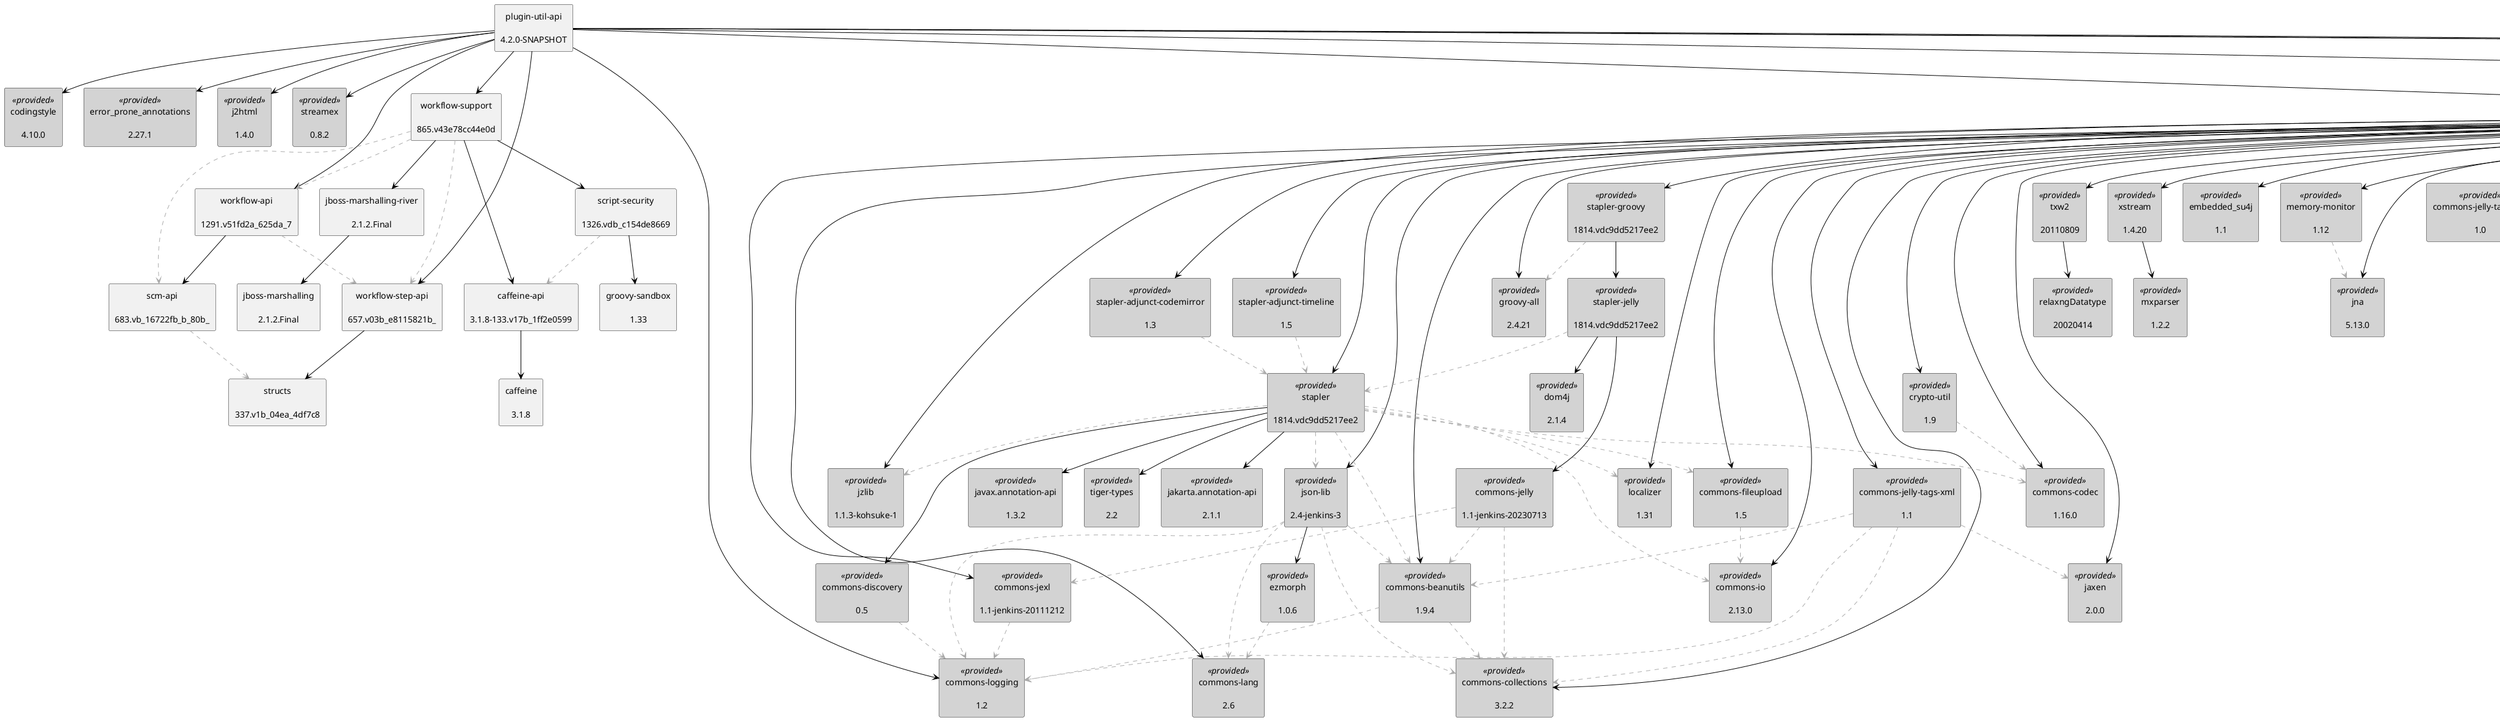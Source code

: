 @startuml
skinparam defaultTextAlignment center
skinparam rectangle {
  BackgroundColor<<optional>> beige
  BackgroundColor<<test>> lightGreen
  BackgroundColor<<runtime>> lightBlue
  BackgroundColor<<provided>> lightGray
}
rectangle "plugin-util-api\n\n4.2.0-SNAPSHOT" as io_jenkins_plugins_plugin_util_api_hpi
rectangle "codingstyle\n\n4.10.0" as edu_hm_hafner_codingstyle_jar<<provided>>
rectangle "error_prone_annotations\n\n2.27.1" as com_google_errorprone_error_prone_annotations_jar<<provided>>
rectangle "j2html\n\n1.4.0" as com_j2html_j2html_jar<<provided>>
rectangle "streamex\n\n0.8.2" as one_util_streamex_jar<<provided>>
rectangle "workflow-api\n\n1291.v51fd2a_625da_7" as org_jenkins_ci_plugins_workflow_workflow_api_jar
rectangle "workflow-step-api\n\n657.v03b_e8115821b_" as org_jenkins_ci_plugins_workflow_workflow_step_api_jar
rectangle "scm-api\n\n683.vb_16722fb_b_80b_" as org_jenkins_ci_plugins_scm_api_jar
rectangle "structs\n\n337.v1b_04ea_4df7c8" as org_jenkins_ci_plugins_structs_jar
rectangle "workflow-support\n\n865.v43e78cc44e0d" as org_jenkins_ci_plugins_workflow_workflow_support_jar
rectangle "script-security\n\n1326.vdb_c154de8669" as org_jenkins_ci_plugins_script_security_jar
rectangle "groovy-sandbox\n\n1.33" as org_kohsuke_groovy_sandbox_jar
rectangle "caffeine-api\n\n3.1.8-133.v17b_1ff2e0599" as io_jenkins_plugins_caffeine_api_jar
rectangle "caffeine\n\n3.1.8" as com_github_ben_manes_caffeine_caffeine_jar
rectangle "jboss-marshalling-river\n\n2.1.2.Final" as org_jboss_marshalling_jboss_marshalling_river_jar
rectangle "jboss-marshalling\n\n2.1.2.Final" as org_jboss_marshalling_jboss_marshalling_jar
rectangle "slf4j-api\n\n2.0.12" as org_slf4j_slf4j_api_jar<<provided>>
rectangle "commons-lang3-api\n\n3.13.0-62.v7d18e55f51e2" as io_jenkins_plugins_commons_lang3_api_jar
rectangle "commons-lang3\n\n3.13.0" as org_apache_commons_commons_lang3_jar
rectangle "commons-text-api\n\n1.11.0-95.v22a_d30ee5d36" as io_jenkins_plugins_commons_text_api_jar
rectangle "commons-text\n\n1.11.0" as org_apache_commons_commons_text_jar
rectangle "jenkins-core\n\n2.426.3" as org_jenkins_ci_main_jenkins_core_jar<<provided>>
rectangle "cli\n\n2.426.3" as org_jenkins_ci_main_cli_jar<<provided>>
rectangle "remoting\n\n3160.vd76b_9ddd10cc" as org_jenkins_ci_main_remoting_jar<<provided>>
rectangle "args4j\n\n2.33" as args4j_args4j_jar<<provided>>
rectangle "spotbugs-annotations\n\n4.7.3" as com_github_spotbugs_spotbugs_annotations_jar<<provided>>
rectangle "guava\n\n32.1.2-jre" as com_google_guava_guava_jar<<provided>>
rectangle "failureaccess\n\n1.0.1" as com_google_guava_failureaccess_jar<<provided>>
rectangle "listenablefuture\n\n9999.0-empty-to-avoid-conflict-with-guava" as com_google_guava_listenablefuture_jar<<provided>>
rectangle "jsr305\n\n3.0.1" as com_google_code_findbugs_jsr305_jar<<provided>><<optional>>
rectangle "guice\n\n6.0.0" as com_google_inject_guice_jar<<provided>>
rectangle "javax.inject\n\n1" as javax_inject_javax_inject_jar<<provided>>
rectangle "jakarta.inject-api\n\n2.0.1" as jakarta_inject_jakarta_inject_api_jar<<provided>>
rectangle "bridge-method-annotation\n\n1.29" as com_infradna_tool_bridge_method_annotation_jar<<provided>>
rectangle "annotation-indexer\n\n1.17" as org_jenkins_ci_annotation_indexer_jar<<provided>>
rectangle "jzlib\n\n1.1.3-kohsuke-1" as com_jcraft_jzlib_jar<<provided>>
rectangle "embedded_su4j\n\n1.1" as com_sun_solaris_embedded_su4j_jar<<provided>>
rectangle "txw2\n\n20110809" as com_sun_xml_txw2_txw2_jar<<provided>>
rectangle "relaxngDatatype\n\n20020414" as relaxngDatatype_relaxngDatatype_jar<<provided>>
rectangle "xstream\n\n1.4.20" as com_thoughtworks_xstream_xstream_jar<<provided>>
rectangle "mxparser\n\n1.2.2" as io_github_x_stream_mxparser_jar<<provided>>
rectangle "commons-beanutils\n\n1.9.4" as commons_beanutils_commons_beanutils_jar<<provided>>
rectangle "commons-logging\n\n1.2" as commons_logging_commons_logging_jar<<provided>>
rectangle "commons-collections\n\n3.2.2" as commons_collections_commons_collections_jar<<provided>>
rectangle "commons-codec\n\n1.16.0" as commons_codec_commons_codec_jar<<provided>>
rectangle "commons-fileupload\n\n1.5" as commons_fileupload_commons_fileupload_jar<<provided>>
rectangle "commons-io\n\n2.13.0" as commons_io_commons_io_jar<<provided>>
rectangle "commons-jelly-tags-fmt\n\n1.0" as commons_jelly_commons_jelly_tags_fmt_jar<<provided>>
rectangle "commons-jelly-tags-xml\n\n1.1" as commons_jelly_commons_jelly_tags_xml_jar<<provided>>
rectangle "jaxen\n\n2.0.0" as jaxen_jaxen_jar<<provided>>
rectangle "commons-lang\n\n2.6" as commons_lang_commons_lang_jar<<provided>>
rectangle "jenkins-stapler-support\n\n1.1" as io_jenkins_stapler_jenkins_stapler_support_jar<<provided>>
rectangle "jakarta.servlet.jsp.jstl-api\n\n1.2.7" as jakarta_servlet_jsp_jstl_jakarta_servlet_jsp_jstl_api_jar<<provided>>
rectangle "jline\n\n2.14.6" as jline_jline_jar<<provided>>
rectangle "jna\n\n5.13.0" as net_java_dev_jna_jna_jar<<provided>>
rectangle "sezpoz\n\n1.13" as net_java_sezpoz_sezpoz_jar<<provided>>
rectangle "jcip-annotations\n\n1.0" as net_jcip_jcip_annotations_jar<<provided>>
rectangle "antlr4-runtime\n\n4.13.1" as org_antlr_antlr4_runtime_jar<<provided>>
rectangle "ant\n\n1.10.14" as org_apache_ant_ant_jar<<provided>>
rectangle "ant-launcher\n\n1.10.14" as org_apache_ant_ant_launcher_jar<<provided>>
rectangle "commons-compress\n\n1.24.0" as org_apache_commons_commons_compress_jar<<provided>>
rectangle "groovy-all\n\n2.4.21" as org_codehaus_groovy_groovy_all_jar<<provided>>
rectangle "jbcrypt\n\n1.0.0" as org_connectbot_jbcrypt_jbcrypt_jar<<provided>>
rectangle "jansi\n\n1.11" as org_fusesource_jansi_jansi_jar<<provided>>
rectangle "commons-jexl\n\n1.1-jenkins-20111212" as org_jenkins_ci_commons_jexl_jar<<provided>>
rectangle "crypto-util\n\n1.9" as org_jenkins_ci_crypto_util_jar<<provided>>
rectangle "memory-monitor\n\n1.12" as org_jenkins_ci_memory_monitor_jar<<provided>>
rectangle "symbol-annotation\n\n1.24" as org_jenkins_ci_symbol_annotation_jar<<provided>>
rectangle "task-reactor\n\n1.8" as org_jenkins_ci_task_reactor_jar<<provided>>
rectangle "version-number\n\n1.11" as org_jenkins_ci_version_number_jar<<provided>>
rectangle "websocket-spi\n\n2.426.3" as org_jenkins_ci_main_websocket_spi_jar<<provided>>
rectangle "jfreechart\n\n1.0.19" as org_jfree_jfreechart_jar<<provided>>
rectangle "jcommon\n\n1.0.23" as org_jfree_jcommon_jar<<provided>>
rectangle "commons-jelly-tags-define\n\n1.1-jenkins-20230713" as org_jvnet_hudson_commons_jelly_tags_define_jar<<provided>>
rectangle "localizer\n\n1.31" as org_jvnet_localizer_localizer_jar<<provided>>
rectangle "robust-http-client\n\n1.2" as org_jvnet_robust_http_client_robust_http_client_jar<<provided>>
rectangle "winp\n\n1.30" as org_jvnet_winp_winp_jar<<provided>>
rectangle "access-modifier-annotation\n\n1.33" as org_kohsuke_access_modifier_annotation_jar<<provided>>
rectangle "windows-package-checker\n\n1.2" as org_kohsuke_windows_package_checker_jar<<provided>>
rectangle "j-interopdeps\n\n2.0.8-kohsuke-1" as org_kohsuke_jinterop_j_interopdeps_jar<<provided>>
rectangle "jcifs\n\n1.3.18-kohsuke-1" as org_samba_jcifs_jcifs_jar<<provided>>
rectangle "j-interop\n\n2.0.8-kohsuke-1" as org_kohsuke_jinterop_j_interop_jar<<provided>>
rectangle "json-lib\n\n2.4-jenkins-3" as org_kohsuke_stapler_json_lib_jar<<provided>>
rectangle "ezmorph\n\n1.0.6" as net_sf_ezmorph_ezmorph_jar<<provided>>
rectangle "stapler\n\n1814.vdc9dd5217ee2" as org_kohsuke_stapler_stapler_jar<<provided>>
rectangle "commons-discovery\n\n0.5" as commons_discovery_commons_discovery_jar<<provided>>
rectangle "jakarta.annotation-api\n\n2.1.1" as jakarta_annotation_jakarta_annotation_api_jar<<provided>>
rectangle "javax.annotation-api\n\n1.3.2" as javax_annotation_javax_annotation_api_jar<<provided>>
rectangle "tiger-types\n\n2.2" as org_jvnet_tiger_types_jar<<provided>>
rectangle "stapler-adjunct-codemirror\n\n1.3" as org_kohsuke_stapler_stapler_adjunct_codemirror_jar<<provided>>
rectangle "stapler-adjunct-timeline\n\n1.5" as org_kohsuke_stapler_stapler_adjunct_timeline_jar<<provided>>
rectangle "stapler-jelly\n\n1814.vdc9dd5217ee2" as org_kohsuke_stapler_stapler_jelly_jar<<provided>>
rectangle "dom4j\n\n2.1.4" as org_dom4j_dom4j_jar<<provided>>
rectangle "commons-jelly\n\n1.1-jenkins-20230713" as org_jenkins_ci_commons_jelly_jar<<provided>>
rectangle "stapler-groovy\n\n1814.vdc9dd5217ee2" as org_kohsuke_stapler_stapler_groovy_jar<<provided>>
rectangle "asm\n\n9.6" as org_ow2_asm_asm_jar<<provided>>
rectangle "asm-analysis\n\n9.6" as org_ow2_asm_asm_analysis_jar<<provided>>
rectangle "asm-tree\n\n9.6" as org_ow2_asm_asm_tree_jar<<provided>>
rectangle "asm-commons\n\n9.6" as org_ow2_asm_asm_commons_jar<<provided>>
rectangle "asm-util\n\n9.6" as org_ow2_asm_asm_util_jar<<provided>>
rectangle "jcl-over-slf4j\n\n2.0.9" as org_slf4j_jcl_over_slf4j_jar<<provided>>
rectangle "log4j-over-slf4j\n\n2.0.9" as org_slf4j_log4j_over_slf4j_jar<<provided>>
rectangle "spring-security-core\n\n5.8.7" as org_springframework_security_spring_security_core_jar<<provided>>
rectangle "spring-security-crypto\n\n5.8.7" as org_springframework_security_spring_security_crypto_jar<<provided>>
rectangle "spring-aop\n\n5.3.29" as org_springframework_spring_aop_jar<<provided>>
rectangle "spring-beans\n\n5.3.29" as org_springframework_spring_beans_jar<<provided>>
rectangle "spring-context\n\n5.3.29" as org_springframework_spring_context_jar<<provided>>
rectangle "spring-core\n\n5.3.29" as org_springframework_spring_core_jar<<provided>>
rectangle "spring-expression\n\n5.3.29" as org_springframework_spring_expression_jar<<provided>>
rectangle "spring-security-web\n\n5.8.7" as org_springframework_security_spring_security_web_jar<<provided>>
rectangle "spring-web\n\n5.3.29" as org_springframework_spring_web_jar<<provided>>
rectangle "xpp3\n\n1.1.4c" as xpp3_xpp3_jar<<provided>>
rectangle "jakarta.servlet-api\n\n4.0.4" as jakarta_servlet_jakarta_servlet_api_jar<<provided>>
io_jenkins_plugins_plugin_util_api_hpi -[#000000]-> edu_hm_hafner_codingstyle_jar
io_jenkins_plugins_plugin_util_api_hpi -[#000000]-> com_google_errorprone_error_prone_annotations_jar
io_jenkins_plugins_plugin_util_api_hpi -[#000000]-> com_j2html_j2html_jar
io_jenkins_plugins_plugin_util_api_hpi -[#000000]-> one_util_streamex_jar
org_jenkins_ci_plugins_workflow_workflow_api_jar .[#ABABAB].> org_jenkins_ci_plugins_workflow_workflow_step_api_jar
org_jenkins_ci_plugins_scm_api_jar .[#ABABAB].> org_jenkins_ci_plugins_structs_jar
org_jenkins_ci_plugins_workflow_workflow_api_jar -[#000000]-> org_jenkins_ci_plugins_scm_api_jar
io_jenkins_plugins_plugin_util_api_hpi -[#000000]-> org_jenkins_ci_plugins_workflow_workflow_api_jar
org_jenkins_ci_plugins_workflow_workflow_step_api_jar -[#000000]-> org_jenkins_ci_plugins_structs_jar
io_jenkins_plugins_plugin_util_api_hpi -[#000000]-> org_jenkins_ci_plugins_workflow_workflow_step_api_jar
org_jenkins_ci_plugins_workflow_workflow_support_jar .[#ABABAB].> org_jenkins_ci_plugins_workflow_workflow_step_api_jar
org_jenkins_ci_plugins_workflow_workflow_support_jar .[#ABABAB].> org_jenkins_ci_plugins_workflow_workflow_api_jar
org_jenkins_ci_plugins_workflow_workflow_support_jar .[#ABABAB].> org_jenkins_ci_plugins_scm_api_jar
org_jenkins_ci_plugins_script_security_jar -[#000000]-> org_kohsuke_groovy_sandbox_jar
org_jenkins_ci_plugins_script_security_jar .[#ABABAB].> io_jenkins_plugins_caffeine_api_jar
org_jenkins_ci_plugins_workflow_workflow_support_jar -[#000000]-> org_jenkins_ci_plugins_script_security_jar
io_jenkins_plugins_caffeine_api_jar -[#000000]-> com_github_ben_manes_caffeine_caffeine_jar
org_jenkins_ci_plugins_workflow_workflow_support_jar -[#000000]-> io_jenkins_plugins_caffeine_api_jar
org_jboss_marshalling_jboss_marshalling_river_jar -[#000000]-> org_jboss_marshalling_jboss_marshalling_jar
org_jenkins_ci_plugins_workflow_workflow_support_jar -[#000000]-> org_jboss_marshalling_jboss_marshalling_river_jar
io_jenkins_plugins_plugin_util_api_hpi -[#000000]-> org_jenkins_ci_plugins_workflow_workflow_support_jar
io_jenkins_plugins_plugin_util_api_hpi -[#000000]-> org_slf4j_slf4j_api_jar
io_jenkins_plugins_commons_lang3_api_jar -[#000000]-> org_apache_commons_commons_lang3_jar
io_jenkins_plugins_plugin_util_api_hpi -[#000000]-> io_jenkins_plugins_commons_lang3_api_jar
io_jenkins_plugins_commons_text_api_jar -[#000000]-> org_apache_commons_commons_text_jar
io_jenkins_plugins_commons_text_api_jar .[#ABABAB].> io_jenkins_plugins_commons_lang3_api_jar
io_jenkins_plugins_plugin_util_api_hpi -[#000000]-> io_jenkins_plugins_commons_text_api_jar
org_jenkins_ci_main_jenkins_core_jar -[#000000]-> org_jenkins_ci_main_cli_jar
org_jenkins_ci_main_jenkins_core_jar -[#000000]-> org_jenkins_ci_main_remoting_jar
org_jenkins_ci_main_jenkins_core_jar -[#000000]-> args4j_args4j_jar
org_jenkins_ci_main_jenkins_core_jar -[#000000]-> com_github_spotbugs_spotbugs_annotations_jar
com_google_guava_guava_jar -[#000000]-> com_google_guava_failureaccess_jar
com_google_guava_guava_jar -[#000000]-> com_google_guava_listenablefuture_jar
com_google_guava_guava_jar -[#000000]-> com_google_code_findbugs_jsr305_jar
org_jenkins_ci_main_jenkins_core_jar -[#000000]-> com_google_guava_guava_jar
com_google_inject_guice_jar -[#000000]-> javax_inject_javax_inject_jar
com_google_inject_guice_jar -[#000000]-> jakarta_inject_jakarta_inject_api_jar
com_google_inject_guice_jar .[#ABABAB].> com_google_guava_guava_jar
org_jenkins_ci_main_jenkins_core_jar -[#000000]-> com_google_inject_guice_jar
com_infradna_tool_bridge_method_annotation_jar .[#ABABAB].> org_jenkins_ci_annotation_indexer_jar
org_jenkins_ci_main_jenkins_core_jar -[#000000]-> com_infradna_tool_bridge_method_annotation_jar
org_jenkins_ci_main_jenkins_core_jar -[#000000]-> com_jcraft_jzlib_jar
org_jenkins_ci_main_jenkins_core_jar -[#000000]-> com_sun_solaris_embedded_su4j_jar
com_sun_xml_txw2_txw2_jar -[#000000]-> relaxngDatatype_relaxngDatatype_jar
org_jenkins_ci_main_jenkins_core_jar -[#000000]-> com_sun_xml_txw2_txw2_jar
com_thoughtworks_xstream_xstream_jar -[#000000]-> io_github_x_stream_mxparser_jar
org_jenkins_ci_main_jenkins_core_jar -[#000000]-> com_thoughtworks_xstream_xstream_jar
commons_beanutils_commons_beanutils_jar .[#ABABAB].> commons_logging_commons_logging_jar
commons_beanutils_commons_beanutils_jar .[#ABABAB].> commons_collections_commons_collections_jar
org_jenkins_ci_main_jenkins_core_jar -[#000000]-> commons_beanutils_commons_beanutils_jar
org_jenkins_ci_main_jenkins_core_jar -[#000000]-> commons_codec_commons_codec_jar
org_jenkins_ci_main_jenkins_core_jar -[#000000]-> commons_collections_commons_collections_jar
commons_fileupload_commons_fileupload_jar .[#ABABAB].> commons_io_commons_io_jar
org_jenkins_ci_main_jenkins_core_jar -[#000000]-> commons_fileupload_commons_fileupload_jar
org_jenkins_ci_main_jenkins_core_jar -[#000000]-> commons_io_commons_io_jar
org_jenkins_ci_main_jenkins_core_jar -[#000000]-> commons_jelly_commons_jelly_tags_fmt_jar
commons_jelly_commons_jelly_tags_xml_jar .[#ABABAB].> commons_beanutils_commons_beanutils_jar
commons_jelly_commons_jelly_tags_xml_jar .[#ABABAB].> commons_collections_commons_collections_jar
commons_jelly_commons_jelly_tags_xml_jar .[#ABABAB].> commons_logging_commons_logging_jar
commons_jelly_commons_jelly_tags_xml_jar .[#ABABAB].> jaxen_jaxen_jar
org_jenkins_ci_main_jenkins_core_jar -[#000000]-> commons_jelly_commons_jelly_tags_xml_jar
org_jenkins_ci_main_jenkins_core_jar -[#000000]-> commons_lang_commons_lang_jar
org_jenkins_ci_main_jenkins_core_jar -[#000000]-> io_jenkins_stapler_jenkins_stapler_support_jar
org_jenkins_ci_main_jenkins_core_jar -[#000000]-> jakarta_servlet_jsp_jstl_jakarta_servlet_jsp_jstl_api_jar
org_jenkins_ci_main_jenkins_core_jar -[#000000]-> jaxen_jaxen_jar
org_jenkins_ci_main_jenkins_core_jar -[#000000]-> jline_jline_jar
org_jenkins_ci_main_jenkins_core_jar -[#000000]-> net_java_dev_jna_jna_jar
org_jenkins_ci_main_jenkins_core_jar -[#000000]-> net_java_sezpoz_sezpoz_jar
org_jenkins_ci_main_jenkins_core_jar -[#000000]-> net_jcip_jcip_annotations_jar
org_jenkins_ci_main_jenkins_core_jar -[#000000]-> org_antlr_antlr4_runtime_jar
org_apache_ant_ant_jar -[#000000]-> org_apache_ant_ant_launcher_jar
org_jenkins_ci_main_jenkins_core_jar -[#000000]-> org_apache_ant_ant_jar
org_jenkins_ci_main_jenkins_core_jar -[#000000]-> org_apache_commons_commons_compress_jar
org_jenkins_ci_main_jenkins_core_jar -[#000000]-> org_codehaus_groovy_groovy_all_jar
org_jenkins_ci_main_jenkins_core_jar -[#000000]-> org_connectbot_jbcrypt_jbcrypt_jar
org_jenkins_ci_main_jenkins_core_jar -[#000000]-> org_fusesource_jansi_jansi_jar
org_jenkins_ci_main_jenkins_core_jar -[#000000]-> org_jenkins_ci_annotation_indexer_jar
org_jenkins_ci_commons_jexl_jar .[#ABABAB].> commons_logging_commons_logging_jar
org_jenkins_ci_main_jenkins_core_jar -[#000000]-> org_jenkins_ci_commons_jexl_jar
org_jenkins_ci_crypto_util_jar .[#ABABAB].> commons_codec_commons_codec_jar
org_jenkins_ci_main_jenkins_core_jar -[#000000]-> org_jenkins_ci_crypto_util_jar
org_jenkins_ci_memory_monitor_jar .[#ABABAB].> net_java_dev_jna_jna_jar
org_jenkins_ci_main_jenkins_core_jar -[#000000]-> org_jenkins_ci_memory_monitor_jar
org_jenkins_ci_symbol_annotation_jar .[#ABABAB].> org_jenkins_ci_annotation_indexer_jar
org_jenkins_ci_main_jenkins_core_jar -[#000000]-> org_jenkins_ci_symbol_annotation_jar
org_jenkins_ci_main_jenkins_core_jar -[#000000]-> org_jenkins_ci_task_reactor_jar
org_jenkins_ci_main_jenkins_core_jar -[#000000]-> org_jenkins_ci_version_number_jar
org_jenkins_ci_main_jenkins_core_jar -[#000000]-> org_jenkins_ci_main_websocket_spi_jar
org_jfree_jfreechart_jar -[#000000]-> org_jfree_jcommon_jar
org_jenkins_ci_main_jenkins_core_jar -[#000000]-> org_jfree_jfreechart_jar
org_jenkins_ci_main_jenkins_core_jar -[#000000]-> org_jvnet_hudson_commons_jelly_tags_define_jar
org_jenkins_ci_main_jenkins_core_jar -[#000000]-> org_jvnet_localizer_localizer_jar
org_jenkins_ci_main_jenkins_core_jar -[#000000]-> org_jvnet_robust_http_client_robust_http_client_jar
org_jenkins_ci_main_jenkins_core_jar -[#000000]-> org_jvnet_winp_winp_jar
org_kohsuke_access_modifier_annotation_jar .[#ABABAB].> org_jenkins_ci_annotation_indexer_jar
org_jenkins_ci_main_jenkins_core_jar -[#000000]-> org_kohsuke_access_modifier_annotation_jar
org_jenkins_ci_main_jenkins_core_jar -[#000000]-> org_kohsuke_windows_package_checker_jar
org_kohsuke_jinterop_j_interopdeps_jar -[#000000]-> org_samba_jcifs_jcifs_jar
org_kohsuke_jinterop_j_interop_jar -[#000000]-> org_kohsuke_jinterop_j_interopdeps_jar
org_jenkins_ci_main_jenkins_core_jar -[#000000]-> org_kohsuke_jinterop_j_interop_jar
org_kohsuke_stapler_json_lib_jar .[#ABABAB].> commons_beanutils_commons_beanutils_jar
org_kohsuke_stapler_json_lib_jar .[#ABABAB].> commons_collections_commons_collections_jar
org_kohsuke_stapler_json_lib_jar .[#ABABAB].> commons_lang_commons_lang_jar
org_kohsuke_stapler_json_lib_jar .[#ABABAB].> commons_logging_commons_logging_jar
net_sf_ezmorph_ezmorph_jar .[#ABABAB].> commons_lang_commons_lang_jar
org_kohsuke_stapler_json_lib_jar -[#000000]-> net_sf_ezmorph_ezmorph_jar
org_jenkins_ci_main_jenkins_core_jar -[#000000]-> org_kohsuke_stapler_json_lib_jar
org_kohsuke_stapler_stapler_jar .[#ABABAB].> com_jcraft_jzlib_jar
org_kohsuke_stapler_stapler_jar .[#ABABAB].> commons_beanutils_commons_beanutils_jar
org_kohsuke_stapler_stapler_jar .[#ABABAB].> commons_codec_commons_codec_jar
commons_discovery_commons_discovery_jar .[#ABABAB].> commons_logging_commons_logging_jar
org_kohsuke_stapler_stapler_jar -[#000000]-> commons_discovery_commons_discovery_jar
org_kohsuke_stapler_stapler_jar .[#ABABAB].> commons_fileupload_commons_fileupload_jar
org_kohsuke_stapler_stapler_jar .[#ABABAB].> commons_io_commons_io_jar
org_kohsuke_stapler_stapler_jar -[#000000]-> jakarta_annotation_jakarta_annotation_api_jar
org_kohsuke_stapler_stapler_jar -[#000000]-> javax_annotation_javax_annotation_api_jar
org_kohsuke_stapler_stapler_jar -[#000000]-> org_jvnet_tiger_types_jar
org_kohsuke_stapler_stapler_jar .[#ABABAB].> org_jvnet_localizer_localizer_jar
org_kohsuke_stapler_stapler_jar .[#ABABAB].> org_kohsuke_stapler_json_lib_jar
org_jenkins_ci_main_jenkins_core_jar -[#000000]-> org_kohsuke_stapler_stapler_jar
org_kohsuke_stapler_stapler_adjunct_codemirror_jar .[#ABABAB].> org_kohsuke_stapler_stapler_jar
org_jenkins_ci_main_jenkins_core_jar -[#000000]-> org_kohsuke_stapler_stapler_adjunct_codemirror_jar
org_kohsuke_stapler_stapler_adjunct_timeline_jar .[#ABABAB].> org_kohsuke_stapler_stapler_jar
org_jenkins_ci_main_jenkins_core_jar -[#000000]-> org_kohsuke_stapler_stapler_adjunct_timeline_jar
org_kohsuke_stapler_stapler_jelly_jar .[#ABABAB].> org_kohsuke_stapler_stapler_jar
org_kohsuke_stapler_stapler_jelly_jar -[#000000]-> org_dom4j_dom4j_jar
org_jenkins_ci_commons_jelly_jar .[#ABABAB].> commons_beanutils_commons_beanutils_jar
org_jenkins_ci_commons_jelly_jar .[#ABABAB].> commons_collections_commons_collections_jar
org_jenkins_ci_commons_jelly_jar .[#ABABAB].> org_jenkins_ci_commons_jexl_jar
org_kohsuke_stapler_stapler_jelly_jar -[#000000]-> org_jenkins_ci_commons_jelly_jar
org_kohsuke_stapler_stapler_groovy_jar -[#000000]-> org_kohsuke_stapler_stapler_jelly_jar
org_kohsuke_stapler_stapler_groovy_jar .[#ABABAB].> org_codehaus_groovy_groovy_all_jar
org_jenkins_ci_main_jenkins_core_jar -[#000000]-> org_kohsuke_stapler_stapler_groovy_jar
org_jenkins_ci_main_jenkins_core_jar -[#000000]-> org_ow2_asm_asm_jar
org_ow2_asm_asm_analysis_jar .[#ABABAB].> org_ow2_asm_asm_tree_jar
org_jenkins_ci_main_jenkins_core_jar -[#000000]-> org_ow2_asm_asm_analysis_jar
org_ow2_asm_asm_commons_jar .[#ABABAB].> org_ow2_asm_asm_jar
org_ow2_asm_asm_commons_jar .[#ABABAB].> org_ow2_asm_asm_tree_jar
org_jenkins_ci_main_jenkins_core_jar -[#000000]-> org_ow2_asm_asm_commons_jar
org_ow2_asm_asm_tree_jar .[#ABABAB].> org_ow2_asm_asm_jar
org_jenkins_ci_main_jenkins_core_jar -[#000000]-> org_ow2_asm_asm_tree_jar
org_ow2_asm_asm_util_jar .[#ABABAB].> org_ow2_asm_asm_jar
org_ow2_asm_asm_util_jar .[#ABABAB].> org_ow2_asm_asm_tree_jar
org_ow2_asm_asm_util_jar .[#ABABAB].> org_ow2_asm_asm_analysis_jar
org_jenkins_ci_main_jenkins_core_jar -[#000000]-> org_ow2_asm_asm_util_jar
org_slf4j_jcl_over_slf4j_jar .[#ABABAB].> org_slf4j_slf4j_api_jar
org_jenkins_ci_main_jenkins_core_jar -[#000000]-> org_slf4j_jcl_over_slf4j_jar
org_slf4j_log4j_over_slf4j_jar .[#ABABAB].> org_slf4j_slf4j_api_jar
org_jenkins_ci_main_jenkins_core_jar -[#000000]-> org_slf4j_log4j_over_slf4j_jar
org_springframework_security_spring_security_core_jar -[#000000]-> org_springframework_security_spring_security_crypto_jar
org_springframework_security_spring_security_core_jar .[#ABABAB].> org_springframework_spring_aop_jar
org_springframework_security_spring_security_core_jar .[#ABABAB].> org_springframework_spring_beans_jar
org_springframework_security_spring_security_core_jar .[#ABABAB].> org_springframework_spring_context_jar
org_springframework_security_spring_security_core_jar .[#ABABAB].> org_springframework_spring_core_jar
org_springframework_security_spring_security_core_jar .[#ABABAB].> org_springframework_spring_expression_jar
org_springframework_security_spring_security_web_jar -[#000000]-> org_springframework_security_spring_security_core_jar
org_springframework_security_spring_security_web_jar -[#000000]-> org_springframework_spring_core_jar
org_springframework_spring_aop_jar .[#ABABAB].> org_springframework_spring_beans_jar
org_springframework_spring_aop_jar .[#ABABAB].> org_springframework_spring_core_jar
org_springframework_security_spring_security_web_jar -[#000000]-> org_springframework_spring_aop_jar
org_springframework_spring_beans_jar .[#ABABAB].> org_springframework_spring_core_jar
org_springframework_security_spring_security_web_jar -[#000000]-> org_springframework_spring_beans_jar
org_springframework_spring_context_jar .[#ABABAB].> org_springframework_spring_aop_jar
org_springframework_spring_context_jar .[#ABABAB].> org_springframework_spring_beans_jar
org_springframework_spring_context_jar .[#ABABAB].> org_springframework_spring_core_jar
org_springframework_spring_context_jar .[#ABABAB].> org_springframework_spring_expression_jar
org_springframework_security_spring_security_web_jar -[#000000]-> org_springframework_spring_context_jar
org_springframework_spring_expression_jar .[#ABABAB].> org_springframework_spring_core_jar
org_springframework_security_spring_security_web_jar -[#000000]-> org_springframework_spring_expression_jar
org_springframework_spring_web_jar .[#ABABAB].> org_springframework_spring_beans_jar
org_springframework_spring_web_jar .[#ABABAB].> org_springframework_spring_core_jar
org_springframework_security_spring_security_web_jar -[#000000]-> org_springframework_spring_web_jar
org_jenkins_ci_main_jenkins_core_jar -[#000000]-> org_springframework_security_spring_security_web_jar
org_jenkins_ci_main_jenkins_core_jar -[#000000]-> xpp3_xpp3_jar
io_jenkins_plugins_plugin_util_api_hpi -[#000000]-> org_jenkins_ci_main_jenkins_core_jar
io_jenkins_plugins_plugin_util_api_hpi -[#000000]-> jakarta_servlet_jakarta_servlet_api_jar
io_jenkins_plugins_plugin_util_api_hpi -[#000000]-> commons_logging_commons_logging_jar
@enduml
